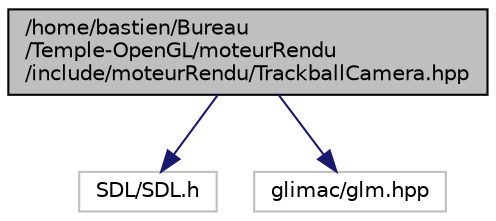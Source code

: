 digraph "/home/bastien/Bureau/Temple-OpenGL/moteurRendu/include/moteurRendu/TrackballCamera.hpp"
{
  bgcolor="transparent";
  edge [fontname="Helvetica",fontsize="10",labelfontname="Helvetica",labelfontsize="10"];
  node [fontname="Helvetica",fontsize="10",shape=record];
  Node0 [label="/home/bastien/Bureau\l/Temple-OpenGL/moteurRendu\l/include/moteurRendu/TrackballCamera.hpp",height=0.2,width=0.4,color="black", fillcolor="grey75", style="filled", fontcolor="black"];
  Node0 -> Node1 [color="midnightblue",fontsize="10",style="solid",fontname="Helvetica"];
  Node1 [label="SDL/SDL.h",height=0.2,width=0.4,color="grey75"];
  Node0 -> Node2 [color="midnightblue",fontsize="10",style="solid",fontname="Helvetica"];
  Node2 [label="glimac/glm.hpp",height=0.2,width=0.4,color="grey75"];
}
